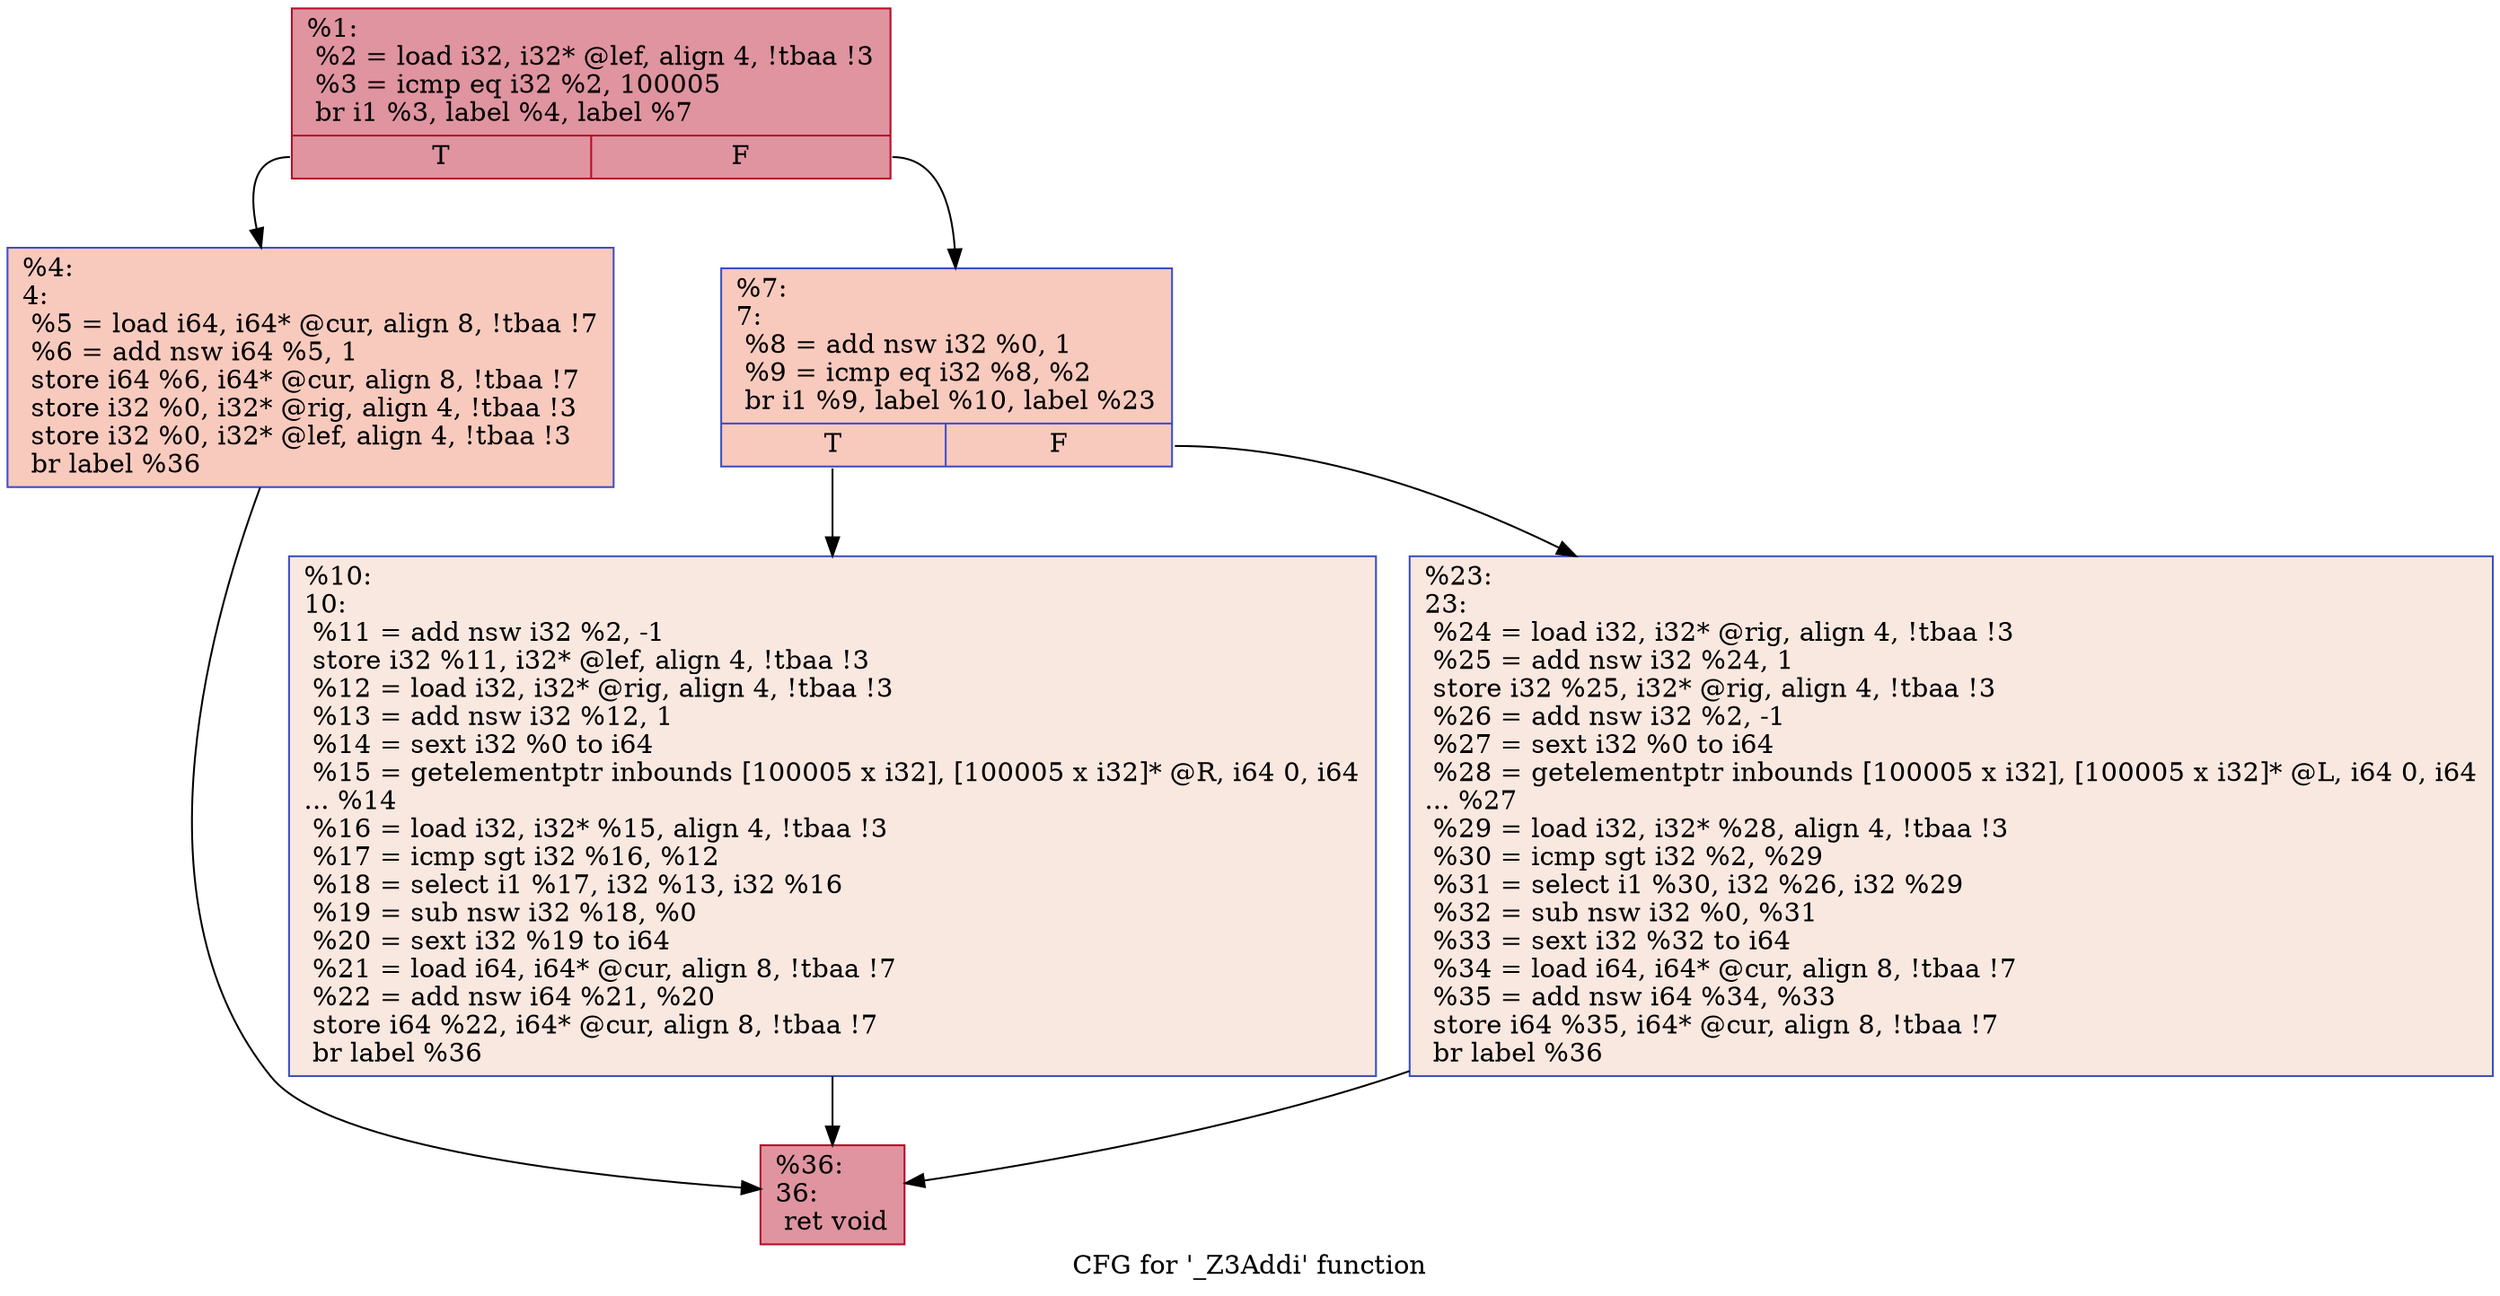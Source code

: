 digraph "CFG for '_Z3Addi' function" {
	label="CFG for '_Z3Addi' function";

	Node0x55a3c43fe890 [shape=record,color="#b70d28ff", style=filled, fillcolor="#b70d2870",label="{%1:\l  %2 = load i32, i32* @lef, align 4, !tbaa !3\l  %3 = icmp eq i32 %2, 100005\l  br i1 %3, label %4, label %7\l|{<s0>T|<s1>F}}"];
	Node0x55a3c43fe890:s0 -> Node0x55a3c43fead0;
	Node0x55a3c43fe890:s1 -> Node0x55a3c43feb60;
	Node0x55a3c43fead0 [shape=record,color="#3d50c3ff", style=filled, fillcolor="#ef886b70",label="{%4:\l4:                                                \l  %5 = load i64, i64* @cur, align 8, !tbaa !7\l  %6 = add nsw i64 %5, 1\l  store i64 %6, i64* @cur, align 8, !tbaa !7\l  store i32 %0, i32* @rig, align 4, !tbaa !3\l  store i32 %0, i32* @lef, align 4, !tbaa !3\l  br label %36\l}"];
	Node0x55a3c43fead0 -> Node0x55a3c43ffc80;
	Node0x55a3c43feb60 [shape=record,color="#3d50c3ff", style=filled, fillcolor="#ef886b70",label="{%7:\l7:                                                \l  %8 = add nsw i32 %0, 1\l  %9 = icmp eq i32 %8, %2\l  br i1 %9, label %10, label %23\l|{<s0>T|<s1>F}}"];
	Node0x55a3c43feb60:s0 -> Node0x55a3c43feca0;
	Node0x55a3c43feb60:s1 -> Node0x55a3c43fff30;
	Node0x55a3c43feca0 [shape=record,color="#3d50c3ff", style=filled, fillcolor="#f1ccb870",label="{%10:\l10:                                               \l  %11 = add nsw i32 %2, -1\l  store i32 %11, i32* @lef, align 4, !tbaa !3\l  %12 = load i32, i32* @rig, align 4, !tbaa !3\l  %13 = add nsw i32 %12, 1\l  %14 = sext i32 %0 to i64\l  %15 = getelementptr inbounds [100005 x i32], [100005 x i32]* @R, i64 0, i64\l... %14\l  %16 = load i32, i32* %15, align 4, !tbaa !3\l  %17 = icmp sgt i32 %16, %12\l  %18 = select i1 %17, i32 %13, i32 %16\l  %19 = sub nsw i32 %18, %0\l  %20 = sext i32 %19 to i64\l  %21 = load i64, i64* @cur, align 8, !tbaa !7\l  %22 = add nsw i64 %21, %20\l  store i64 %22, i64* @cur, align 8, !tbaa !7\l  br label %36\l}"];
	Node0x55a3c43feca0 -> Node0x55a3c43ffc80;
	Node0x55a3c43fff30 [shape=record,color="#3d50c3ff", style=filled, fillcolor="#f1ccb870",label="{%23:\l23:                                               \l  %24 = load i32, i32* @rig, align 4, !tbaa !3\l  %25 = add nsw i32 %24, 1\l  store i32 %25, i32* @rig, align 4, !tbaa !3\l  %26 = add nsw i32 %2, -1\l  %27 = sext i32 %0 to i64\l  %28 = getelementptr inbounds [100005 x i32], [100005 x i32]* @L, i64 0, i64\l... %27\l  %29 = load i32, i32* %28, align 4, !tbaa !3\l  %30 = icmp sgt i32 %2, %29\l  %31 = select i1 %30, i32 %26, i32 %29\l  %32 = sub nsw i32 %0, %31\l  %33 = sext i32 %32 to i64\l  %34 = load i64, i64* @cur, align 8, !tbaa !7\l  %35 = add nsw i64 %34, %33\l  store i64 %35, i64* @cur, align 8, !tbaa !7\l  br label %36\l}"];
	Node0x55a3c43fff30 -> Node0x55a3c43ffc80;
	Node0x55a3c43ffc80 [shape=record,color="#b70d28ff", style=filled, fillcolor="#b70d2870",label="{%36:\l36:                                               \l  ret void\l}"];
}
